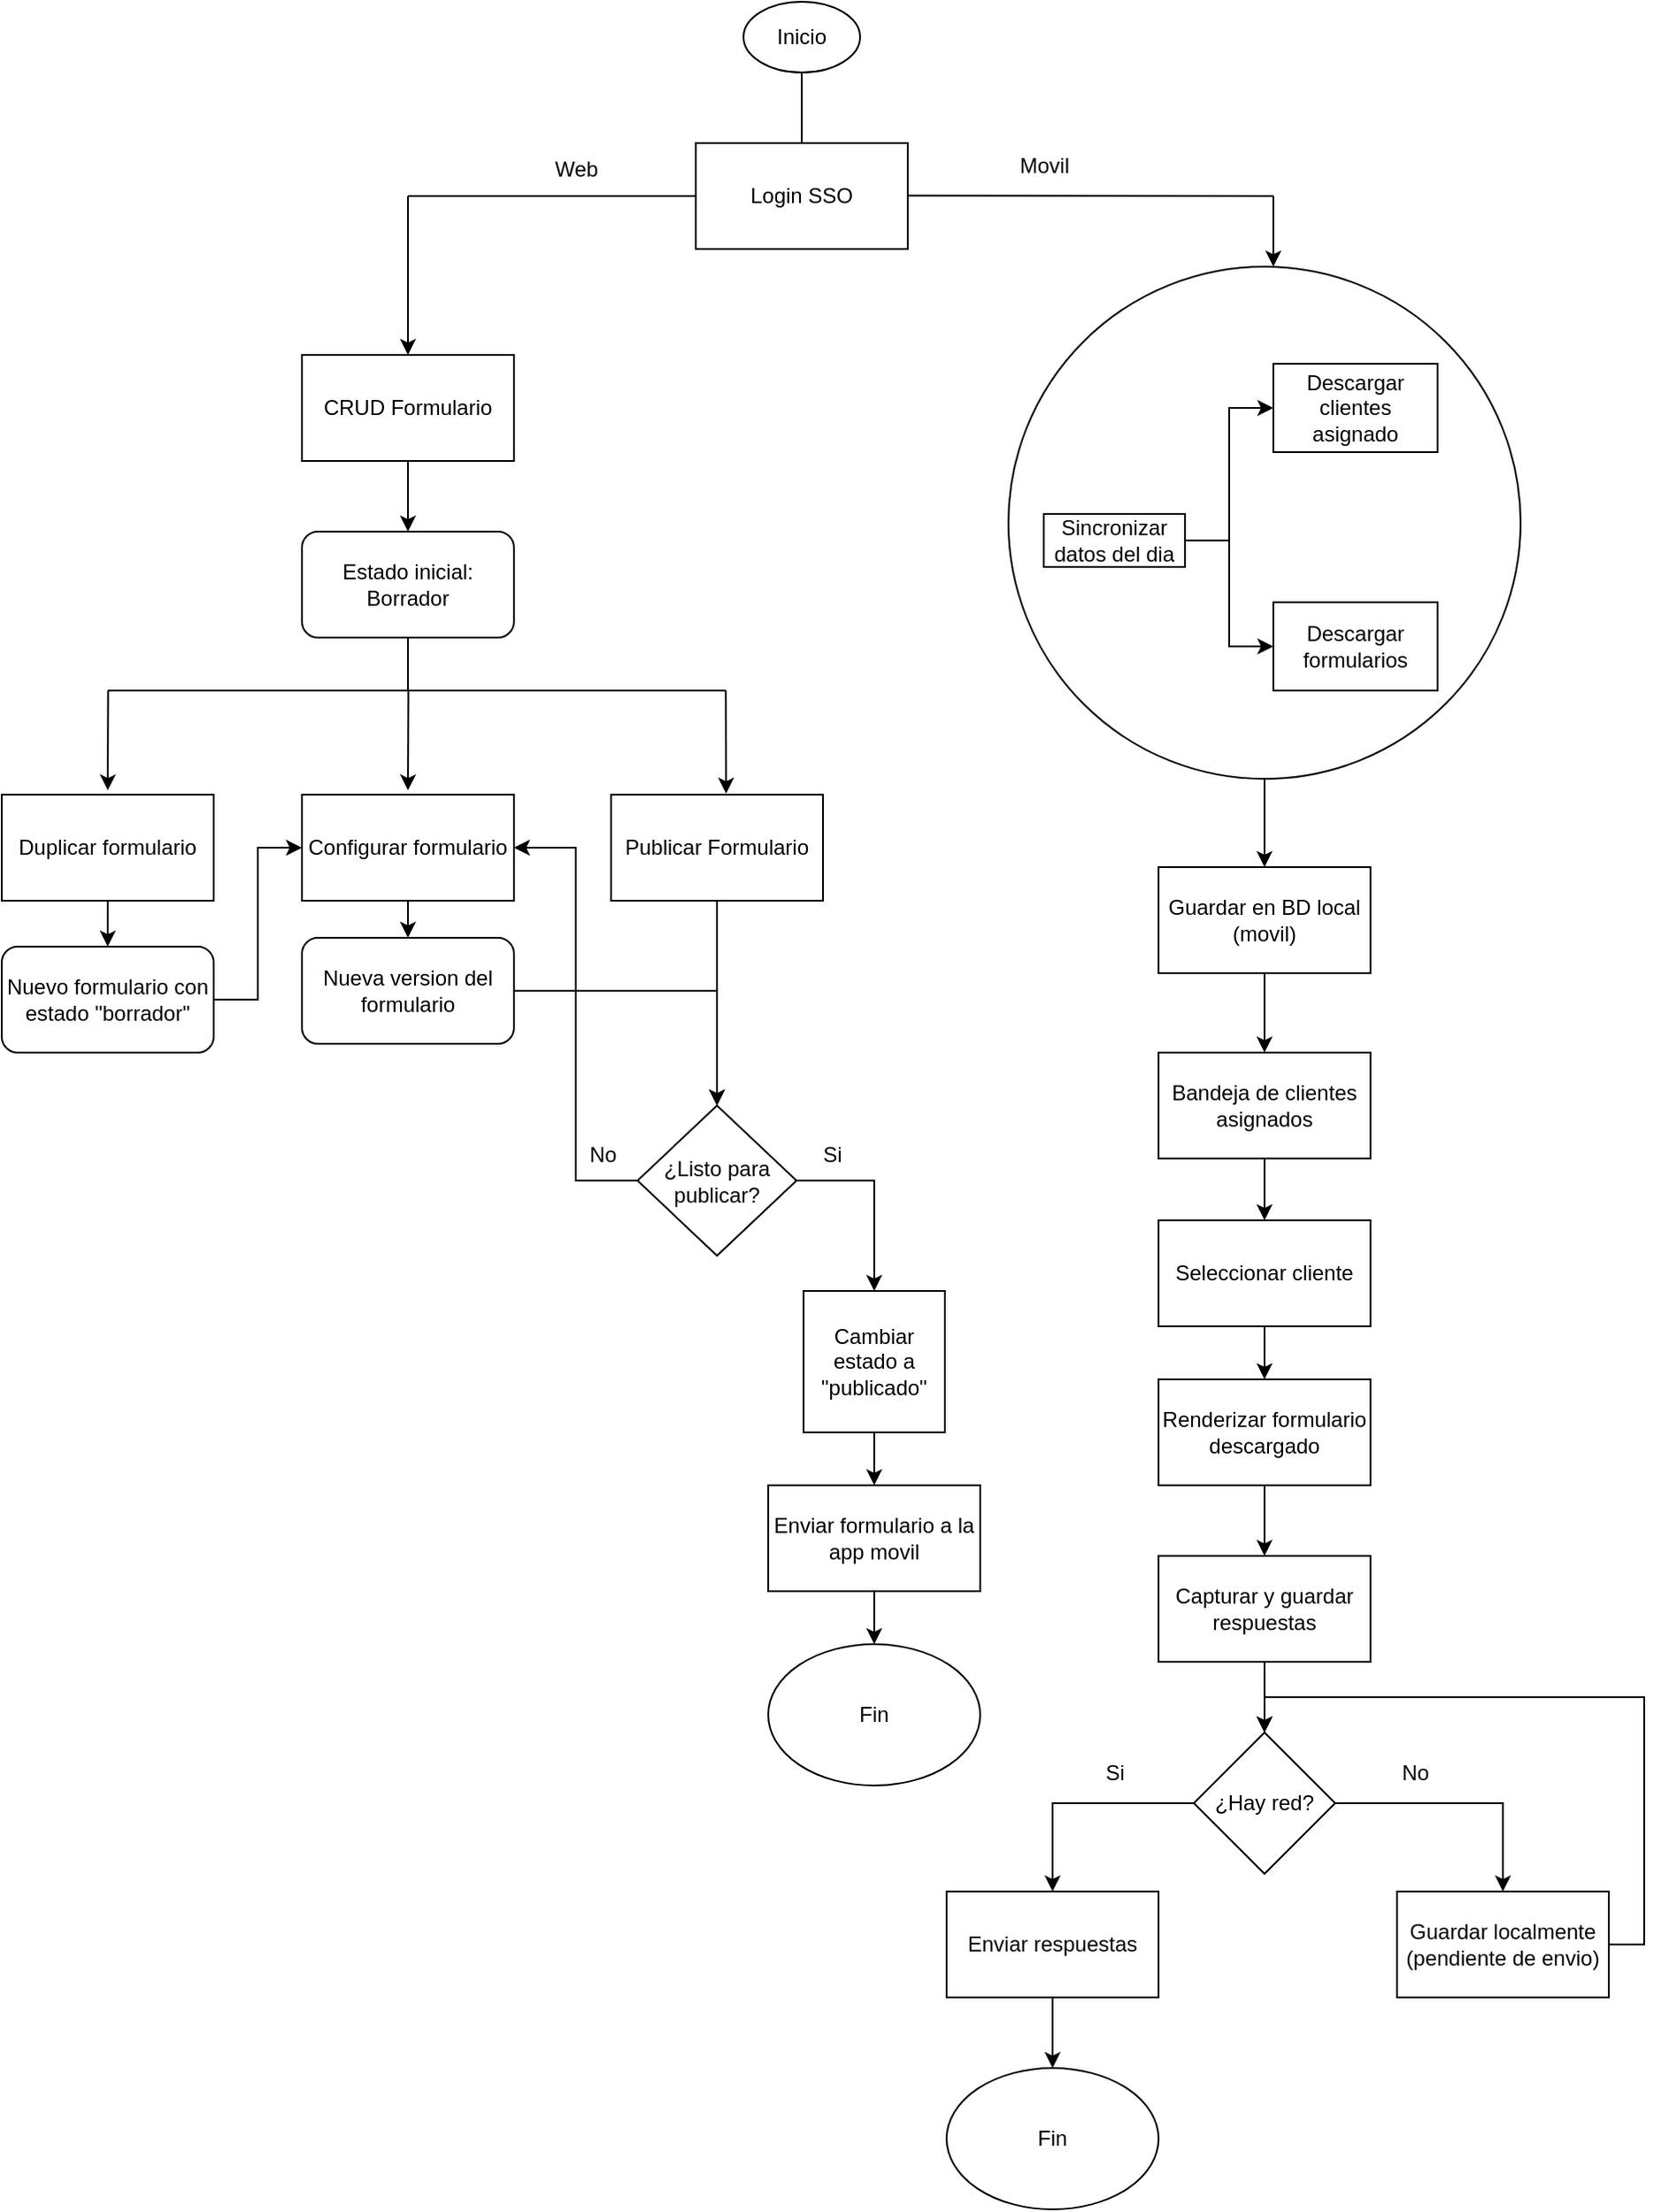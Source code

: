 <mxfile version="27.0.9">
  <diagram name="Página-1" id="DGZuAzfP4X44gKwV9tHC">
    <mxGraphModel dx="2316" dy="1391" grid="1" gridSize="10" guides="1" tooltips="1" connect="1" arrows="1" fold="1" page="1" pageScale="1" pageWidth="827" pageHeight="1169" math="0" shadow="0">
      <root>
        <mxCell id="0" />
        <mxCell id="1" parent="0" />
        <mxCell id="w8xizkPaOWsEXi7ShhKc-2" value="" style="endArrow=none;html=1;rounded=0;entryX=0.5;entryY=1;entryDx=0;entryDy=0;" edge="1" parent="1">
          <mxGeometry width="50" height="50" relative="1" as="geometry">
            <mxPoint x="833" y="90" as="sourcePoint" />
            <mxPoint x="833.0" y="50.0" as="targetPoint" />
          </mxGeometry>
        </mxCell>
        <mxCell id="w8xizkPaOWsEXi7ShhKc-3" value="Login SSO" style="rounded=0;whiteSpace=wrap;html=1;" vertex="1" parent="1">
          <mxGeometry x="773" y="90" width="120" height="60" as="geometry" />
        </mxCell>
        <mxCell id="w8xizkPaOWsEXi7ShhKc-4" value="" style="endArrow=none;html=1;rounded=0;entryX=0;entryY=0.5;entryDx=0;entryDy=0;" edge="1" parent="1" target="w8xizkPaOWsEXi7ShhKc-3">
          <mxGeometry width="50" height="50" relative="1" as="geometry">
            <mxPoint x="610" y="120" as="sourcePoint" />
            <mxPoint x="770" y="120" as="targetPoint" />
          </mxGeometry>
        </mxCell>
        <mxCell id="w8xizkPaOWsEXi7ShhKc-5" value="" style="endArrow=classic;html=1;rounded=0;entryX=0.5;entryY=0;entryDx=0;entryDy=0;" edge="1" parent="1" target="w8xizkPaOWsEXi7ShhKc-12">
          <mxGeometry width="50" height="50" relative="1" as="geometry">
            <mxPoint x="610" y="120" as="sourcePoint" />
            <mxPoint x="610" y="210" as="targetPoint" />
          </mxGeometry>
        </mxCell>
        <mxCell id="w8xizkPaOWsEXi7ShhKc-7" value="" style="endArrow=none;html=1;rounded=0;" edge="1" parent="1">
          <mxGeometry width="50" height="50" relative="1" as="geometry">
            <mxPoint x="893" y="119.74" as="sourcePoint" />
            <mxPoint x="1100" y="120" as="targetPoint" />
          </mxGeometry>
        </mxCell>
        <mxCell id="w8xizkPaOWsEXi7ShhKc-8" value="" style="endArrow=classic;html=1;rounded=0;entryX=0.5;entryY=0;entryDx=0;entryDy=0;" edge="1" parent="1">
          <mxGeometry width="50" height="50" relative="1" as="geometry">
            <mxPoint x="1100" y="120" as="sourcePoint" />
            <mxPoint x="1100" y="160" as="targetPoint" />
          </mxGeometry>
        </mxCell>
        <mxCell id="w8xizkPaOWsEXi7ShhKc-9" value="Web" style="text;html=1;align=center;verticalAlign=middle;resizable=0;points=[];autosize=1;strokeColor=none;fillColor=none;" vertex="1" parent="1">
          <mxGeometry x="680" y="90" width="50" height="30" as="geometry" />
        </mxCell>
        <mxCell id="w8xizkPaOWsEXi7ShhKc-10" value="Movil" style="text;html=1;align=center;verticalAlign=middle;resizable=0;points=[];autosize=1;strokeColor=none;fillColor=none;" vertex="1" parent="1">
          <mxGeometry x="945" y="88" width="50" height="30" as="geometry" />
        </mxCell>
        <mxCell id="w8xizkPaOWsEXi7ShhKc-11" value="Inicio" style="ellipse;whiteSpace=wrap;html=1;" vertex="1" parent="1">
          <mxGeometry x="800" y="10" width="66" height="40" as="geometry" />
        </mxCell>
        <mxCell id="w8xizkPaOWsEXi7ShhKc-13" style="edgeStyle=orthogonalEdgeStyle;rounded=0;orthogonalLoop=1;jettySize=auto;html=1;" edge="1" parent="1" source="w8xizkPaOWsEXi7ShhKc-12">
          <mxGeometry relative="1" as="geometry">
            <mxPoint x="610" y="310" as="targetPoint" />
          </mxGeometry>
        </mxCell>
        <mxCell id="w8xizkPaOWsEXi7ShhKc-12" value="CRUD Formulario" style="rounded=0;whiteSpace=wrap;html=1;" vertex="1" parent="1">
          <mxGeometry x="550" y="210" width="120" height="60" as="geometry" />
        </mxCell>
        <mxCell id="w8xizkPaOWsEXi7ShhKc-15" value="Estado inicial: Borrador" style="rounded=1;whiteSpace=wrap;html=1;" vertex="1" parent="1">
          <mxGeometry x="550" y="310" width="120" height="60" as="geometry" />
        </mxCell>
        <mxCell id="w8xizkPaOWsEXi7ShhKc-16" value="" style="endArrow=none;html=1;rounded=0;entryX=0.5;entryY=1;entryDx=0;entryDy=0;" edge="1" parent="1" target="w8xizkPaOWsEXi7ShhKc-15">
          <mxGeometry width="50" height="50" relative="1" as="geometry">
            <mxPoint x="610" y="400" as="sourcePoint" />
            <mxPoint x="590" y="380" as="targetPoint" />
          </mxGeometry>
        </mxCell>
        <mxCell id="w8xizkPaOWsEXi7ShhKc-17" value="" style="endArrow=none;html=1;rounded=0;" edge="1" parent="1">
          <mxGeometry width="50" height="50" relative="1" as="geometry">
            <mxPoint x="440" y="400" as="sourcePoint" />
            <mxPoint x="790" y="400" as="targetPoint" />
          </mxGeometry>
        </mxCell>
        <mxCell id="w8xizkPaOWsEXi7ShhKc-18" value="" style="endArrow=classic;html=1;rounded=0;entryX=0.498;entryY=-0.041;entryDx=0;entryDy=0;entryPerimeter=0;" edge="1" parent="1">
          <mxGeometry width="50" height="50" relative="1" as="geometry">
            <mxPoint x="440.24" y="400" as="sourcePoint" />
            <mxPoint x="440" y="456.54" as="targetPoint" />
          </mxGeometry>
        </mxCell>
        <mxCell id="w8xizkPaOWsEXi7ShhKc-20" style="edgeStyle=orthogonalEdgeStyle;rounded=0;orthogonalLoop=1;jettySize=auto;html=1;" edge="1" parent="1" source="w8xizkPaOWsEXi7ShhKc-19" target="w8xizkPaOWsEXi7ShhKc-21">
          <mxGeometry relative="1" as="geometry">
            <mxPoint x="440" y="560" as="targetPoint" />
          </mxGeometry>
        </mxCell>
        <mxCell id="w8xizkPaOWsEXi7ShhKc-19" value="Duplicar formulario" style="rounded=0;whiteSpace=wrap;html=1;" vertex="1" parent="1">
          <mxGeometry x="380" y="459" width="120" height="60" as="geometry" />
        </mxCell>
        <mxCell id="w8xizkPaOWsEXi7ShhKc-25" style="edgeStyle=orthogonalEdgeStyle;rounded=0;orthogonalLoop=1;jettySize=auto;html=1;entryX=0;entryY=0.5;entryDx=0;entryDy=0;" edge="1" parent="1" source="w8xizkPaOWsEXi7ShhKc-21" target="w8xizkPaOWsEXi7ShhKc-23">
          <mxGeometry relative="1" as="geometry" />
        </mxCell>
        <mxCell id="w8xizkPaOWsEXi7ShhKc-21" value="Nuevo formulario con estado &quot;borrador&quot;" style="rounded=1;whiteSpace=wrap;html=1;" vertex="1" parent="1">
          <mxGeometry x="380" y="545" width="120" height="60" as="geometry" />
        </mxCell>
        <mxCell id="w8xizkPaOWsEXi7ShhKc-22" value="" style="endArrow=classic;html=1;rounded=0;entryX=0.498;entryY=-0.041;entryDx=0;entryDy=0;entryPerimeter=0;" edge="1" parent="1">
          <mxGeometry width="50" height="50" relative="1" as="geometry">
            <mxPoint x="610.24" y="400" as="sourcePoint" />
            <mxPoint x="610" y="456.54" as="targetPoint" />
          </mxGeometry>
        </mxCell>
        <mxCell id="w8xizkPaOWsEXi7ShhKc-26" style="edgeStyle=orthogonalEdgeStyle;rounded=0;orthogonalLoop=1;jettySize=auto;html=1;" edge="1" parent="1" source="w8xizkPaOWsEXi7ShhKc-23" target="w8xizkPaOWsEXi7ShhKc-28">
          <mxGeometry relative="1" as="geometry">
            <mxPoint x="610" y="550" as="targetPoint" />
          </mxGeometry>
        </mxCell>
        <mxCell id="w8xizkPaOWsEXi7ShhKc-23" value="Configurar formulario" style="rounded=0;whiteSpace=wrap;html=1;" vertex="1" parent="1">
          <mxGeometry x="550" y="459" width="120" height="60" as="geometry" />
        </mxCell>
        <mxCell id="w8xizkPaOWsEXi7ShhKc-33" style="edgeStyle=orthogonalEdgeStyle;rounded=0;orthogonalLoop=1;jettySize=auto;html=1;entryX=0.5;entryY=0;entryDx=0;entryDy=0;" edge="1" parent="1" source="w8xizkPaOWsEXi7ShhKc-28" target="w8xizkPaOWsEXi7ShhKc-31">
          <mxGeometry relative="1" as="geometry" />
        </mxCell>
        <mxCell id="w8xizkPaOWsEXi7ShhKc-28" value="Nueva version del formulario" style="rounded=1;whiteSpace=wrap;html=1;" vertex="1" parent="1">
          <mxGeometry x="550" y="540" width="120" height="60" as="geometry" />
        </mxCell>
        <mxCell id="w8xizkPaOWsEXi7ShhKc-29" value="" style="endArrow=classic;html=1;rounded=0;entryX=0.543;entryY=-0.01;entryDx=0;entryDy=0;entryPerimeter=0;" edge="1" parent="1" target="w8xizkPaOWsEXi7ShhKc-30">
          <mxGeometry width="50" height="50" relative="1" as="geometry">
            <mxPoint x="790" y="400" as="sourcePoint" />
            <mxPoint x="784.77" y="459.0" as="targetPoint" />
          </mxGeometry>
        </mxCell>
        <mxCell id="w8xizkPaOWsEXi7ShhKc-32" value="" style="edgeStyle=orthogonalEdgeStyle;rounded=0;orthogonalLoop=1;jettySize=auto;html=1;" edge="1" parent="1" source="w8xizkPaOWsEXi7ShhKc-30" target="w8xizkPaOWsEXi7ShhKc-31">
          <mxGeometry relative="1" as="geometry" />
        </mxCell>
        <mxCell id="w8xizkPaOWsEXi7ShhKc-30" value="Publicar Formulario" style="rounded=0;whiteSpace=wrap;html=1;" vertex="1" parent="1">
          <mxGeometry x="725" y="459" width="120" height="60" as="geometry" />
        </mxCell>
        <mxCell id="w8xizkPaOWsEXi7ShhKc-34" style="edgeStyle=orthogonalEdgeStyle;rounded=0;orthogonalLoop=1;jettySize=auto;html=1;entryX=1;entryY=0.5;entryDx=0;entryDy=0;" edge="1" parent="1" source="w8xizkPaOWsEXi7ShhKc-31" target="w8xizkPaOWsEXi7ShhKc-23">
          <mxGeometry relative="1" as="geometry" />
        </mxCell>
        <mxCell id="w8xizkPaOWsEXi7ShhKc-36" style="edgeStyle=orthogonalEdgeStyle;rounded=0;orthogonalLoop=1;jettySize=auto;html=1;" edge="1" parent="1" source="w8xizkPaOWsEXi7ShhKc-31" target="w8xizkPaOWsEXi7ShhKc-37">
          <mxGeometry relative="1" as="geometry">
            <mxPoint x="900" y="677.5" as="targetPoint" />
          </mxGeometry>
        </mxCell>
        <mxCell id="w8xizkPaOWsEXi7ShhKc-31" value="¿Listo para publicar?" style="rhombus;whiteSpace=wrap;html=1;rounded=0;" vertex="1" parent="1">
          <mxGeometry x="740" y="635" width="90" height="85" as="geometry" />
        </mxCell>
        <mxCell id="w8xizkPaOWsEXi7ShhKc-35" value="No" style="text;html=1;align=center;verticalAlign=middle;resizable=0;points=[];autosize=1;strokeColor=none;fillColor=none;" vertex="1" parent="1">
          <mxGeometry x="700" y="648" width="40" height="30" as="geometry" />
        </mxCell>
        <mxCell id="w8xizkPaOWsEXi7ShhKc-39" style="edgeStyle=orthogonalEdgeStyle;rounded=0;orthogonalLoop=1;jettySize=auto;html=1;" edge="1" parent="1" source="w8xizkPaOWsEXi7ShhKc-37" target="w8xizkPaOWsEXi7ShhKc-40">
          <mxGeometry relative="1" as="geometry">
            <mxPoint x="874" y="860" as="targetPoint" />
          </mxGeometry>
        </mxCell>
        <mxCell id="w8xizkPaOWsEXi7ShhKc-37" value="Cambiar estado a &quot;publicado&quot;" style="whiteSpace=wrap;html=1;aspect=fixed;" vertex="1" parent="1">
          <mxGeometry x="834" y="740" width="80" height="80" as="geometry" />
        </mxCell>
        <mxCell id="w8xizkPaOWsEXi7ShhKc-38" value="Si" style="text;html=1;align=center;verticalAlign=middle;resizable=0;points=[];autosize=1;strokeColor=none;fillColor=none;" vertex="1" parent="1">
          <mxGeometry x="835" y="648" width="30" height="30" as="geometry" />
        </mxCell>
        <mxCell id="w8xizkPaOWsEXi7ShhKc-45" style="edgeStyle=orthogonalEdgeStyle;rounded=0;orthogonalLoop=1;jettySize=auto;html=1;" edge="1" parent="1" source="w8xizkPaOWsEXi7ShhKc-40" target="w8xizkPaOWsEXi7ShhKc-46">
          <mxGeometry relative="1" as="geometry">
            <mxPoint x="874" y="980" as="targetPoint" />
          </mxGeometry>
        </mxCell>
        <mxCell id="w8xizkPaOWsEXi7ShhKc-40" value="Enviar formulario a la app movil" style="rounded=0;whiteSpace=wrap;html=1;" vertex="1" parent="1">
          <mxGeometry x="814" y="850" width="120" height="60" as="geometry" />
        </mxCell>
        <mxCell id="w8xizkPaOWsEXi7ShhKc-46" value="Fin" style="ellipse;whiteSpace=wrap;html=1;" vertex="1" parent="1">
          <mxGeometry x="814" y="940" width="120" height="80" as="geometry" />
        </mxCell>
        <mxCell id="w8xizkPaOWsEXi7ShhKc-58" value="" style="edgeStyle=orthogonalEdgeStyle;rounded=0;orthogonalLoop=1;jettySize=auto;html=1;" edge="1" parent="1" source="w8xizkPaOWsEXi7ShhKc-47" target="w8xizkPaOWsEXi7ShhKc-57">
          <mxGeometry relative="1" as="geometry" />
        </mxCell>
        <mxCell id="w8xizkPaOWsEXi7ShhKc-47" value="" style="ellipse;whiteSpace=wrap;html=1;aspect=fixed;" vertex="1" parent="1">
          <mxGeometry x="950" y="160" width="290" height="290" as="geometry" />
        </mxCell>
        <mxCell id="w8xizkPaOWsEXi7ShhKc-53" style="edgeStyle=orthogonalEdgeStyle;rounded=0;orthogonalLoop=1;jettySize=auto;html=1;entryX=0;entryY=0.5;entryDx=0;entryDy=0;" edge="1" parent="1" source="w8xizkPaOWsEXi7ShhKc-49" target="w8xizkPaOWsEXi7ShhKc-52">
          <mxGeometry relative="1" as="geometry" />
        </mxCell>
        <mxCell id="w8xizkPaOWsEXi7ShhKc-54" style="edgeStyle=orthogonalEdgeStyle;rounded=0;orthogonalLoop=1;jettySize=auto;html=1;entryX=0;entryY=0.5;entryDx=0;entryDy=0;" edge="1" parent="1" source="w8xizkPaOWsEXi7ShhKc-49" target="w8xizkPaOWsEXi7ShhKc-51">
          <mxGeometry relative="1" as="geometry" />
        </mxCell>
        <mxCell id="w8xizkPaOWsEXi7ShhKc-49" value="Sincronizar datos del dia" style="rounded=0;whiteSpace=wrap;html=1;" vertex="1" parent="1">
          <mxGeometry x="970" y="300" width="80" height="30" as="geometry" />
        </mxCell>
        <mxCell id="w8xizkPaOWsEXi7ShhKc-51" value="Descargar clientes asignado" style="rounded=0;whiteSpace=wrap;html=1;" vertex="1" parent="1">
          <mxGeometry x="1100" y="215" width="93" height="50" as="geometry" />
        </mxCell>
        <mxCell id="w8xizkPaOWsEXi7ShhKc-52" value="Descargar formularios" style="rounded=0;whiteSpace=wrap;html=1;" vertex="1" parent="1">
          <mxGeometry x="1100" y="350" width="93" height="50" as="geometry" />
        </mxCell>
        <mxCell id="w8xizkPaOWsEXi7ShhKc-60" value="" style="edgeStyle=orthogonalEdgeStyle;rounded=0;orthogonalLoop=1;jettySize=auto;html=1;" edge="1" parent="1" source="w8xizkPaOWsEXi7ShhKc-57" target="w8xizkPaOWsEXi7ShhKc-59">
          <mxGeometry relative="1" as="geometry" />
        </mxCell>
        <mxCell id="w8xizkPaOWsEXi7ShhKc-57" value="Guardar en BD local (movil)" style="whiteSpace=wrap;html=1;" vertex="1" parent="1">
          <mxGeometry x="1035" y="500" width="120" height="60" as="geometry" />
        </mxCell>
        <mxCell id="w8xizkPaOWsEXi7ShhKc-62" value="" style="edgeStyle=orthogonalEdgeStyle;rounded=0;orthogonalLoop=1;jettySize=auto;html=1;" edge="1" parent="1" source="w8xizkPaOWsEXi7ShhKc-59" target="w8xizkPaOWsEXi7ShhKc-61">
          <mxGeometry relative="1" as="geometry" />
        </mxCell>
        <mxCell id="w8xizkPaOWsEXi7ShhKc-59" value="Bandeja de clientes asignados" style="whiteSpace=wrap;html=1;" vertex="1" parent="1">
          <mxGeometry x="1035" y="605" width="120" height="60" as="geometry" />
        </mxCell>
        <mxCell id="w8xizkPaOWsEXi7ShhKc-64" value="" style="edgeStyle=orthogonalEdgeStyle;rounded=0;orthogonalLoop=1;jettySize=auto;html=1;" edge="1" parent="1" source="w8xizkPaOWsEXi7ShhKc-61" target="w8xizkPaOWsEXi7ShhKc-63">
          <mxGeometry relative="1" as="geometry" />
        </mxCell>
        <mxCell id="w8xizkPaOWsEXi7ShhKc-61" value="Seleccionar cliente" style="whiteSpace=wrap;html=1;" vertex="1" parent="1">
          <mxGeometry x="1035" y="700" width="120" height="60" as="geometry" />
        </mxCell>
        <mxCell id="w8xizkPaOWsEXi7ShhKc-66" value="" style="edgeStyle=orthogonalEdgeStyle;rounded=0;orthogonalLoop=1;jettySize=auto;html=1;" edge="1" parent="1" source="w8xizkPaOWsEXi7ShhKc-63" target="w8xizkPaOWsEXi7ShhKc-65">
          <mxGeometry relative="1" as="geometry" />
        </mxCell>
        <mxCell id="w8xizkPaOWsEXi7ShhKc-63" value="Renderizar formulario descargado" style="whiteSpace=wrap;html=1;" vertex="1" parent="1">
          <mxGeometry x="1035" y="790" width="120" height="60" as="geometry" />
        </mxCell>
        <mxCell id="w8xizkPaOWsEXi7ShhKc-72" value="" style="edgeStyle=orthogonalEdgeStyle;rounded=0;orthogonalLoop=1;jettySize=auto;html=1;" edge="1" parent="1" source="w8xizkPaOWsEXi7ShhKc-65" target="w8xizkPaOWsEXi7ShhKc-71">
          <mxGeometry relative="1" as="geometry" />
        </mxCell>
        <mxCell id="w8xizkPaOWsEXi7ShhKc-65" value="Capturar y guardar respuestas" style="whiteSpace=wrap;html=1;" vertex="1" parent="1">
          <mxGeometry x="1035" y="890" width="120" height="60" as="geometry" />
        </mxCell>
        <mxCell id="w8xizkPaOWsEXi7ShhKc-73" style="edgeStyle=orthogonalEdgeStyle;rounded=0;orthogonalLoop=1;jettySize=auto;html=1;exitX=0;exitY=0.5;exitDx=0;exitDy=0;" edge="1" parent="1" source="w8xizkPaOWsEXi7ShhKc-71" target="w8xizkPaOWsEXi7ShhKc-74">
          <mxGeometry relative="1" as="geometry">
            <mxPoint x="1000" y="1080" as="targetPoint" />
          </mxGeometry>
        </mxCell>
        <mxCell id="w8xizkPaOWsEXi7ShhKc-75" style="edgeStyle=orthogonalEdgeStyle;rounded=0;orthogonalLoop=1;jettySize=auto;html=1;" edge="1" parent="1" source="w8xizkPaOWsEXi7ShhKc-71" target="w8xizkPaOWsEXi7ShhKc-76">
          <mxGeometry relative="1" as="geometry">
            <mxPoint x="1210" y="1090" as="targetPoint" />
          </mxGeometry>
        </mxCell>
        <mxCell id="w8xizkPaOWsEXi7ShhKc-71" value="¿Hay red?" style="rhombus;whiteSpace=wrap;html=1;" vertex="1" parent="1">
          <mxGeometry x="1055" y="990" width="80" height="80" as="geometry" />
        </mxCell>
        <mxCell id="w8xizkPaOWsEXi7ShhKc-81" style="edgeStyle=orthogonalEdgeStyle;rounded=0;orthogonalLoop=1;jettySize=auto;html=1;entryX=0.5;entryY=0;entryDx=0;entryDy=0;" edge="1" parent="1" source="w8xizkPaOWsEXi7ShhKc-74" target="w8xizkPaOWsEXi7ShhKc-80">
          <mxGeometry relative="1" as="geometry" />
        </mxCell>
        <mxCell id="w8xizkPaOWsEXi7ShhKc-74" value="Enviar respuestas" style="rounded=0;whiteSpace=wrap;html=1;" vertex="1" parent="1">
          <mxGeometry x="915" y="1080" width="120" height="60" as="geometry" />
        </mxCell>
        <mxCell id="w8xizkPaOWsEXi7ShhKc-77" style="edgeStyle=orthogonalEdgeStyle;rounded=0;orthogonalLoop=1;jettySize=auto;html=1;exitX=1;exitY=0.5;exitDx=0;exitDy=0;entryX=0.5;entryY=0;entryDx=0;entryDy=0;" edge="1" parent="1" source="w8xizkPaOWsEXi7ShhKc-76" target="w8xizkPaOWsEXi7ShhKc-71">
          <mxGeometry relative="1" as="geometry" />
        </mxCell>
        <mxCell id="w8xizkPaOWsEXi7ShhKc-76" value="Guardar localmente (pendiente de envio)" style="rounded=0;whiteSpace=wrap;html=1;" vertex="1" parent="1">
          <mxGeometry x="1170" y="1080" width="120" height="60" as="geometry" />
        </mxCell>
        <mxCell id="w8xizkPaOWsEXi7ShhKc-78" value="Si" style="text;html=1;align=center;verticalAlign=middle;resizable=0;points=[];autosize=1;strokeColor=none;fillColor=none;" vertex="1" parent="1">
          <mxGeometry x="995" y="998" width="30" height="30" as="geometry" />
        </mxCell>
        <mxCell id="w8xizkPaOWsEXi7ShhKc-79" value="No" style="text;html=1;align=center;verticalAlign=middle;resizable=0;points=[];autosize=1;strokeColor=none;fillColor=none;" vertex="1" parent="1">
          <mxGeometry x="1160" y="998" width="40" height="30" as="geometry" />
        </mxCell>
        <mxCell id="w8xizkPaOWsEXi7ShhKc-80" value="Fin" style="ellipse;whiteSpace=wrap;html=1;" vertex="1" parent="1">
          <mxGeometry x="915" y="1180" width="120" height="80" as="geometry" />
        </mxCell>
      </root>
    </mxGraphModel>
  </diagram>
</mxfile>
